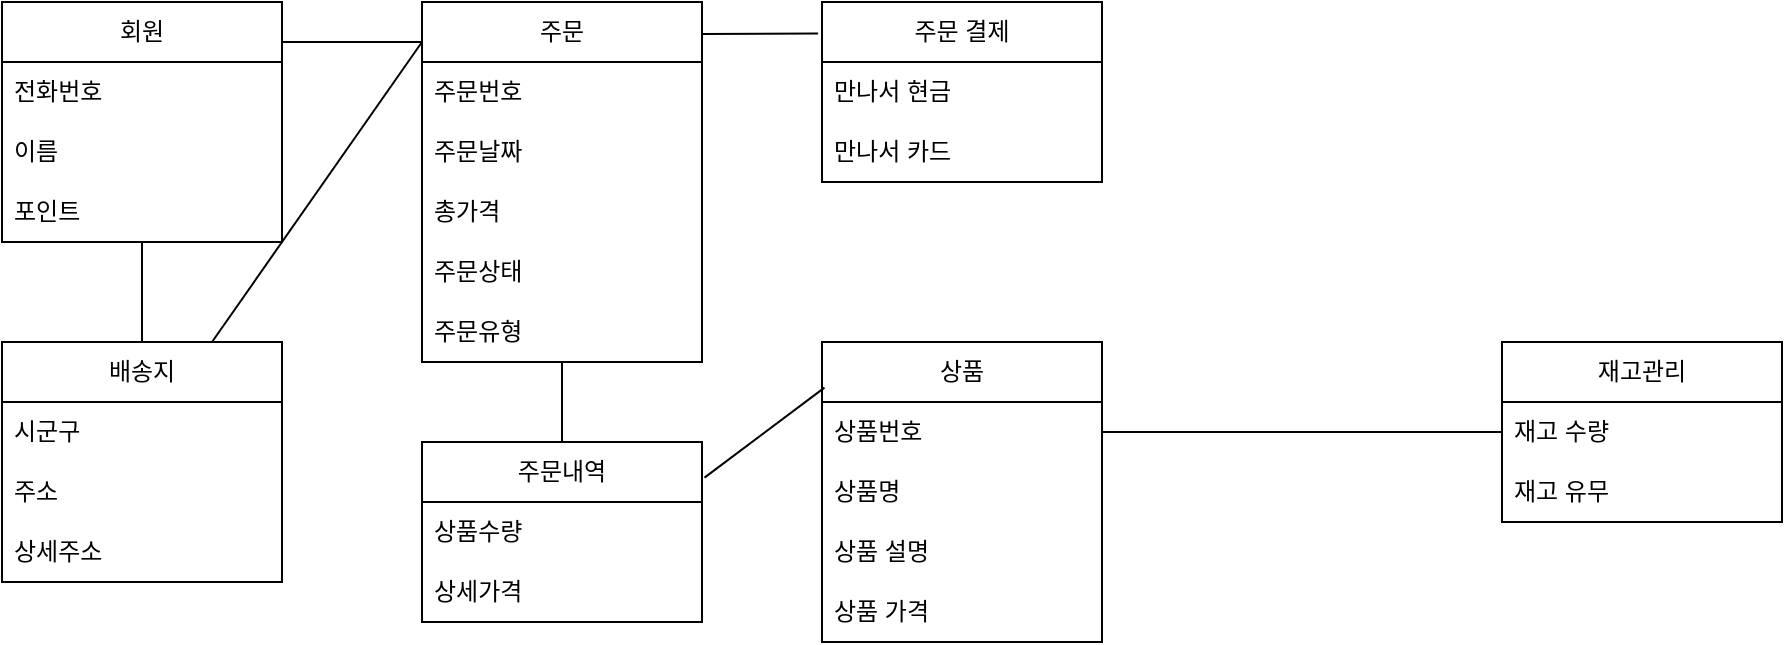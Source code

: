 <mxfile version="24.8.3">
  <diagram name="페이지-1" id="KOfoHHx9bnzGdY4bXFDg">
    <mxGraphModel dx="1674" dy="772" grid="1" gridSize="10" guides="1" tooltips="1" connect="1" arrows="1" fold="1" page="1" pageScale="1" pageWidth="827" pageHeight="1169" math="0" shadow="0">
      <root>
        <mxCell id="0" />
        <mxCell id="1" parent="0" />
        <mxCell id="p-AJjzX6KV0I7Dgjl4Bl-11" value="주문" style="swimlane;fontStyle=0;childLayout=stackLayout;horizontal=1;startSize=30;horizontalStack=0;resizeParent=1;resizeParentMax=0;resizeLast=0;collapsible=1;marginBottom=0;whiteSpace=wrap;html=1;" vertex="1" parent="1">
          <mxGeometry x="340" y="340" width="140" height="180" as="geometry" />
        </mxCell>
        <mxCell id="p-AJjzX6KV0I7Dgjl4Bl-12" value="주문번호" style="text;strokeColor=none;fillColor=none;align=left;verticalAlign=middle;spacingLeft=4;spacingRight=4;overflow=hidden;points=[[0,0.5],[1,0.5]];portConstraint=eastwest;rotatable=0;whiteSpace=wrap;html=1;" vertex="1" parent="p-AJjzX6KV0I7Dgjl4Bl-11">
          <mxGeometry y="30" width="140" height="30" as="geometry" />
        </mxCell>
        <mxCell id="p-AJjzX6KV0I7Dgjl4Bl-13" value="주문날짜" style="text;strokeColor=none;fillColor=none;align=left;verticalAlign=middle;spacingLeft=4;spacingRight=4;overflow=hidden;points=[[0,0.5],[1,0.5]];portConstraint=eastwest;rotatable=0;whiteSpace=wrap;html=1;" vertex="1" parent="p-AJjzX6KV0I7Dgjl4Bl-11">
          <mxGeometry y="60" width="140" height="30" as="geometry" />
        </mxCell>
        <mxCell id="p-AJjzX6KV0I7Dgjl4Bl-14" value="총가격" style="text;strokeColor=none;fillColor=none;align=left;verticalAlign=middle;spacingLeft=4;spacingRight=4;overflow=hidden;points=[[0,0.5],[1,0.5]];portConstraint=eastwest;rotatable=0;whiteSpace=wrap;html=1;" vertex="1" parent="p-AJjzX6KV0I7Dgjl4Bl-11">
          <mxGeometry y="90" width="140" height="30" as="geometry" />
        </mxCell>
        <mxCell id="p-AJjzX6KV0I7Dgjl4Bl-76" value="주문상태" style="text;strokeColor=none;fillColor=none;align=left;verticalAlign=middle;spacingLeft=4;spacingRight=4;overflow=hidden;points=[[0,0.5],[1,0.5]];portConstraint=eastwest;rotatable=0;whiteSpace=wrap;html=1;" vertex="1" parent="p-AJjzX6KV0I7Dgjl4Bl-11">
          <mxGeometry y="120" width="140" height="30" as="geometry" />
        </mxCell>
        <mxCell id="p-AJjzX6KV0I7Dgjl4Bl-78" value="주문유형" style="text;strokeColor=none;fillColor=none;align=left;verticalAlign=middle;spacingLeft=4;spacingRight=4;overflow=hidden;points=[[0,0.5],[1,0.5]];portConstraint=eastwest;rotatable=0;whiteSpace=wrap;html=1;" vertex="1" parent="p-AJjzX6KV0I7Dgjl4Bl-11">
          <mxGeometry y="150" width="140" height="30" as="geometry" />
        </mxCell>
        <mxCell id="p-AJjzX6KV0I7Dgjl4Bl-27" value="회원" style="swimlane;fontStyle=0;childLayout=stackLayout;horizontal=1;startSize=30;horizontalStack=0;resizeParent=1;resizeParentMax=0;resizeLast=0;collapsible=1;marginBottom=0;whiteSpace=wrap;html=1;" vertex="1" parent="1">
          <mxGeometry x="130" y="340" width="140" height="120" as="geometry" />
        </mxCell>
        <mxCell id="p-AJjzX6KV0I7Dgjl4Bl-28" value="전화번호" style="text;strokeColor=none;fillColor=none;align=left;verticalAlign=middle;spacingLeft=4;spacingRight=4;overflow=hidden;points=[[0,0.5],[1,0.5]];portConstraint=eastwest;rotatable=0;whiteSpace=wrap;html=1;" vertex="1" parent="p-AJjzX6KV0I7Dgjl4Bl-27">
          <mxGeometry y="30" width="140" height="30" as="geometry" />
        </mxCell>
        <mxCell id="p-AJjzX6KV0I7Dgjl4Bl-66" value="이름" style="text;strokeColor=none;fillColor=none;align=left;verticalAlign=middle;spacingLeft=4;spacingRight=4;overflow=hidden;points=[[0,0.5],[1,0.5]];portConstraint=eastwest;rotatable=0;whiteSpace=wrap;html=1;" vertex="1" parent="p-AJjzX6KV0I7Dgjl4Bl-27">
          <mxGeometry y="60" width="140" height="30" as="geometry" />
        </mxCell>
        <mxCell id="p-AJjzX6KV0I7Dgjl4Bl-30" value="&lt;div&gt;포인트&lt;/div&gt;" style="text;strokeColor=none;fillColor=none;align=left;verticalAlign=middle;spacingLeft=4;spacingRight=4;overflow=hidden;points=[[0,0.5],[1,0.5]];portConstraint=eastwest;rotatable=0;whiteSpace=wrap;html=1;" vertex="1" parent="p-AJjzX6KV0I7Dgjl4Bl-27">
          <mxGeometry y="90" width="140" height="30" as="geometry" />
        </mxCell>
        <mxCell id="p-AJjzX6KV0I7Dgjl4Bl-31" value="배송지" style="swimlane;fontStyle=0;childLayout=stackLayout;horizontal=1;startSize=30;horizontalStack=0;resizeParent=1;resizeParentMax=0;resizeLast=0;collapsible=1;marginBottom=0;whiteSpace=wrap;html=1;" vertex="1" parent="1">
          <mxGeometry x="130" y="510" width="140" height="120" as="geometry" />
        </mxCell>
        <mxCell id="p-AJjzX6KV0I7Dgjl4Bl-32" value="시군구" style="text;strokeColor=none;fillColor=none;align=left;verticalAlign=middle;spacingLeft=4;spacingRight=4;overflow=hidden;points=[[0,0.5],[1,0.5]];portConstraint=eastwest;rotatable=0;whiteSpace=wrap;html=1;" vertex="1" parent="p-AJjzX6KV0I7Dgjl4Bl-31">
          <mxGeometry y="30" width="140" height="30" as="geometry" />
        </mxCell>
        <mxCell id="p-AJjzX6KV0I7Dgjl4Bl-33" value="주소" style="text;strokeColor=none;fillColor=none;align=left;verticalAlign=middle;spacingLeft=4;spacingRight=4;overflow=hidden;points=[[0,0.5],[1,0.5]];portConstraint=eastwest;rotatable=0;whiteSpace=wrap;html=1;" vertex="1" parent="p-AJjzX6KV0I7Dgjl4Bl-31">
          <mxGeometry y="60" width="140" height="30" as="geometry" />
        </mxCell>
        <mxCell id="p-AJjzX6KV0I7Dgjl4Bl-34" value="상세주소" style="text;strokeColor=none;fillColor=none;align=left;verticalAlign=middle;spacingLeft=4;spacingRight=4;overflow=hidden;points=[[0,0.5],[1,0.5]];portConstraint=eastwest;rotatable=0;whiteSpace=wrap;html=1;" vertex="1" parent="p-AJjzX6KV0I7Dgjl4Bl-31">
          <mxGeometry y="90" width="140" height="30" as="geometry" />
        </mxCell>
        <mxCell id="p-AJjzX6KV0I7Dgjl4Bl-36" value="" style="endArrow=none;html=1;rounded=0;" edge="1" parent="1">
          <mxGeometry width="50" height="50" relative="1" as="geometry">
            <mxPoint x="270" y="360" as="sourcePoint" />
            <mxPoint x="340" y="360" as="targetPoint" />
          </mxGeometry>
        </mxCell>
        <mxCell id="p-AJjzX6KV0I7Dgjl4Bl-37" value="" style="endArrow=none;html=1;rounded=0;exitX=0.5;exitY=0;exitDx=0;exitDy=0;" edge="1" parent="1" source="p-AJjzX6KV0I7Dgjl4Bl-31" target="p-AJjzX6KV0I7Dgjl4Bl-27">
          <mxGeometry width="50" height="50" relative="1" as="geometry">
            <mxPoint x="180" y="510" as="sourcePoint" />
            <mxPoint x="230" y="460" as="targetPoint" />
          </mxGeometry>
        </mxCell>
        <mxCell id="p-AJjzX6KV0I7Dgjl4Bl-38" value="주문내역" style="swimlane;fontStyle=0;childLayout=stackLayout;horizontal=1;startSize=30;horizontalStack=0;resizeParent=1;resizeParentMax=0;resizeLast=0;collapsible=1;marginBottom=0;whiteSpace=wrap;html=1;" vertex="1" parent="1">
          <mxGeometry x="340" y="560" width="140" height="90" as="geometry" />
        </mxCell>
        <mxCell id="p-AJjzX6KV0I7Dgjl4Bl-39" value="상품수량" style="text;strokeColor=none;fillColor=none;align=left;verticalAlign=middle;spacingLeft=4;spacingRight=4;overflow=hidden;points=[[0,0.5],[1,0.5]];portConstraint=eastwest;rotatable=0;whiteSpace=wrap;html=1;" vertex="1" parent="p-AJjzX6KV0I7Dgjl4Bl-38">
          <mxGeometry y="30" width="140" height="30" as="geometry" />
        </mxCell>
        <mxCell id="p-AJjzX6KV0I7Dgjl4Bl-40" value="상세가격" style="text;strokeColor=none;fillColor=none;align=left;verticalAlign=middle;spacingLeft=4;spacingRight=4;overflow=hidden;points=[[0,0.5],[1,0.5]];portConstraint=eastwest;rotatable=0;whiteSpace=wrap;html=1;" vertex="1" parent="p-AJjzX6KV0I7Dgjl4Bl-38">
          <mxGeometry y="60" width="140" height="30" as="geometry" />
        </mxCell>
        <mxCell id="p-AJjzX6KV0I7Dgjl4Bl-42" value="" style="endArrow=none;html=1;rounded=0;" edge="1" parent="1" source="p-AJjzX6KV0I7Dgjl4Bl-38" target="p-AJjzX6KV0I7Dgjl4Bl-11">
          <mxGeometry width="50" height="50" relative="1" as="geometry">
            <mxPoint x="370" y="510" as="sourcePoint" />
            <mxPoint x="420" y="460" as="targetPoint" />
          </mxGeometry>
        </mxCell>
        <mxCell id="p-AJjzX6KV0I7Dgjl4Bl-43" value="상품" style="swimlane;fontStyle=0;childLayout=stackLayout;horizontal=1;startSize=30;horizontalStack=0;resizeParent=1;resizeParentMax=0;resizeLast=0;collapsible=1;marginBottom=0;whiteSpace=wrap;html=1;" vertex="1" parent="1">
          <mxGeometry x="540" y="510" width="140" height="150" as="geometry">
            <mxRectangle x="540" y="510" width="60" height="30" as="alternateBounds" />
          </mxGeometry>
        </mxCell>
        <mxCell id="p-AJjzX6KV0I7Dgjl4Bl-44" value="상품번호" style="text;strokeColor=none;fillColor=none;align=left;verticalAlign=middle;spacingLeft=4;spacingRight=4;overflow=hidden;points=[[0,0.5],[1,0.5]];portConstraint=eastwest;rotatable=0;whiteSpace=wrap;html=1;" vertex="1" parent="p-AJjzX6KV0I7Dgjl4Bl-43">
          <mxGeometry y="30" width="140" height="30" as="geometry" />
        </mxCell>
        <mxCell id="p-AJjzX6KV0I7Dgjl4Bl-45" value="상품명" style="text;strokeColor=none;fillColor=none;align=left;verticalAlign=middle;spacingLeft=4;spacingRight=4;overflow=hidden;points=[[0,0.5],[1,0.5]];portConstraint=eastwest;rotatable=0;whiteSpace=wrap;html=1;" vertex="1" parent="p-AJjzX6KV0I7Dgjl4Bl-43">
          <mxGeometry y="60" width="140" height="30" as="geometry" />
        </mxCell>
        <mxCell id="p-AJjzX6KV0I7Dgjl4Bl-46" value="상품 설명" style="text;strokeColor=none;fillColor=none;align=left;verticalAlign=middle;spacingLeft=4;spacingRight=4;overflow=hidden;points=[[0,0.5],[1,0.5]];portConstraint=eastwest;rotatable=0;whiteSpace=wrap;html=1;" vertex="1" parent="p-AJjzX6KV0I7Dgjl4Bl-43">
          <mxGeometry y="90" width="140" height="30" as="geometry" />
        </mxCell>
        <mxCell id="p-AJjzX6KV0I7Dgjl4Bl-70" value="상품 가격" style="text;strokeColor=none;fillColor=none;align=left;verticalAlign=middle;spacingLeft=4;spacingRight=4;overflow=hidden;points=[[0,0.5],[1,0.5]];portConstraint=eastwest;rotatable=0;whiteSpace=wrap;html=1;" vertex="1" parent="p-AJjzX6KV0I7Dgjl4Bl-43">
          <mxGeometry y="120" width="140" height="30" as="geometry" />
        </mxCell>
        <mxCell id="p-AJjzX6KV0I7Dgjl4Bl-49" value="" style="endArrow=none;html=1;rounded=0;entryX=0.009;entryY=0.152;entryDx=0;entryDy=0;entryPerimeter=0;exitX=1.009;exitY=0.198;exitDx=0;exitDy=0;exitPerimeter=0;" edge="1" parent="1" source="p-AJjzX6KV0I7Dgjl4Bl-38" target="p-AJjzX6KV0I7Dgjl4Bl-43">
          <mxGeometry width="50" height="50" relative="1" as="geometry">
            <mxPoint x="478" y="528" as="sourcePoint" />
            <mxPoint x="530" y="527" as="targetPoint" />
          </mxGeometry>
        </mxCell>
        <mxCell id="p-AJjzX6KV0I7Dgjl4Bl-50" value="재고관리" style="swimlane;fontStyle=0;childLayout=stackLayout;horizontal=1;startSize=30;horizontalStack=0;resizeParent=1;resizeParentMax=0;resizeLast=0;collapsible=1;marginBottom=0;whiteSpace=wrap;html=1;" vertex="1" parent="1">
          <mxGeometry x="880" y="510" width="140" height="90" as="geometry" />
        </mxCell>
        <mxCell id="p-AJjzX6KV0I7Dgjl4Bl-51" value="재고 수량" style="text;strokeColor=none;fillColor=none;align=left;verticalAlign=middle;spacingLeft=4;spacingRight=4;overflow=hidden;points=[[0,0.5],[1,0.5]];portConstraint=eastwest;rotatable=0;whiteSpace=wrap;html=1;" vertex="1" parent="p-AJjzX6KV0I7Dgjl4Bl-50">
          <mxGeometry y="30" width="140" height="30" as="geometry" />
        </mxCell>
        <mxCell id="p-AJjzX6KV0I7Dgjl4Bl-52" value="재고 유무" style="text;strokeColor=none;fillColor=none;align=left;verticalAlign=middle;spacingLeft=4;spacingRight=4;overflow=hidden;points=[[0,0.5],[1,0.5]];portConstraint=eastwest;rotatable=0;whiteSpace=wrap;html=1;" vertex="1" parent="p-AJjzX6KV0I7Dgjl4Bl-50">
          <mxGeometry y="60" width="140" height="30" as="geometry" />
        </mxCell>
        <mxCell id="p-AJjzX6KV0I7Dgjl4Bl-54" value="" style="endArrow=none;html=1;rounded=0;entryX=1;entryY=0.5;entryDx=0;entryDy=0;" edge="1" parent="1" source="p-AJjzX6KV0I7Dgjl4Bl-50" target="p-AJjzX6KV0I7Dgjl4Bl-44">
          <mxGeometry width="50" height="50" relative="1" as="geometry">
            <mxPoint x="585" y="680" as="sourcePoint" />
            <mxPoint x="635" y="630" as="targetPoint" />
          </mxGeometry>
        </mxCell>
        <mxCell id="p-AJjzX6KV0I7Dgjl4Bl-56" value="주문 결제" style="swimlane;fontStyle=0;childLayout=stackLayout;horizontal=1;startSize=30;horizontalStack=0;resizeParent=1;resizeParentMax=0;resizeLast=0;collapsible=1;marginBottom=0;whiteSpace=wrap;html=1;" vertex="1" parent="1">
          <mxGeometry x="540" y="340" width="140" height="90" as="geometry" />
        </mxCell>
        <mxCell id="p-AJjzX6KV0I7Dgjl4Bl-57" value="만나서 현금" style="text;strokeColor=none;fillColor=none;align=left;verticalAlign=middle;spacingLeft=4;spacingRight=4;overflow=hidden;points=[[0,0.5],[1,0.5]];portConstraint=eastwest;rotatable=0;whiteSpace=wrap;html=1;" vertex="1" parent="p-AJjzX6KV0I7Dgjl4Bl-56">
          <mxGeometry y="30" width="140" height="30" as="geometry" />
        </mxCell>
        <mxCell id="p-AJjzX6KV0I7Dgjl4Bl-58" value="만나서 카드" style="text;strokeColor=none;fillColor=none;align=left;verticalAlign=middle;spacingLeft=4;spacingRight=4;overflow=hidden;points=[[0,0.5],[1,0.5]];portConstraint=eastwest;rotatable=0;whiteSpace=wrap;html=1;" vertex="1" parent="p-AJjzX6KV0I7Dgjl4Bl-56">
          <mxGeometry y="60" width="140" height="30" as="geometry" />
        </mxCell>
        <mxCell id="p-AJjzX6KV0I7Dgjl4Bl-60" value="" style="endArrow=none;html=1;rounded=0;entryX=-0.014;entryY=0.175;entryDx=0;entryDy=0;entryPerimeter=0;" edge="1" parent="1" target="p-AJjzX6KV0I7Dgjl4Bl-56">
          <mxGeometry width="50" height="50" relative="1" as="geometry">
            <mxPoint x="480" y="356" as="sourcePoint" />
            <mxPoint x="530" y="310" as="targetPoint" />
          </mxGeometry>
        </mxCell>
        <mxCell id="p-AJjzX6KV0I7Dgjl4Bl-71" value="" style="endArrow=none;html=1;rounded=0;exitX=0.75;exitY=0;exitDx=0;exitDy=0;" edge="1" parent="1" source="p-AJjzX6KV0I7Dgjl4Bl-31">
          <mxGeometry width="50" height="50" relative="1" as="geometry">
            <mxPoint x="250" y="510" as="sourcePoint" />
            <mxPoint x="340" y="360" as="targetPoint" />
          </mxGeometry>
        </mxCell>
      </root>
    </mxGraphModel>
  </diagram>
</mxfile>
